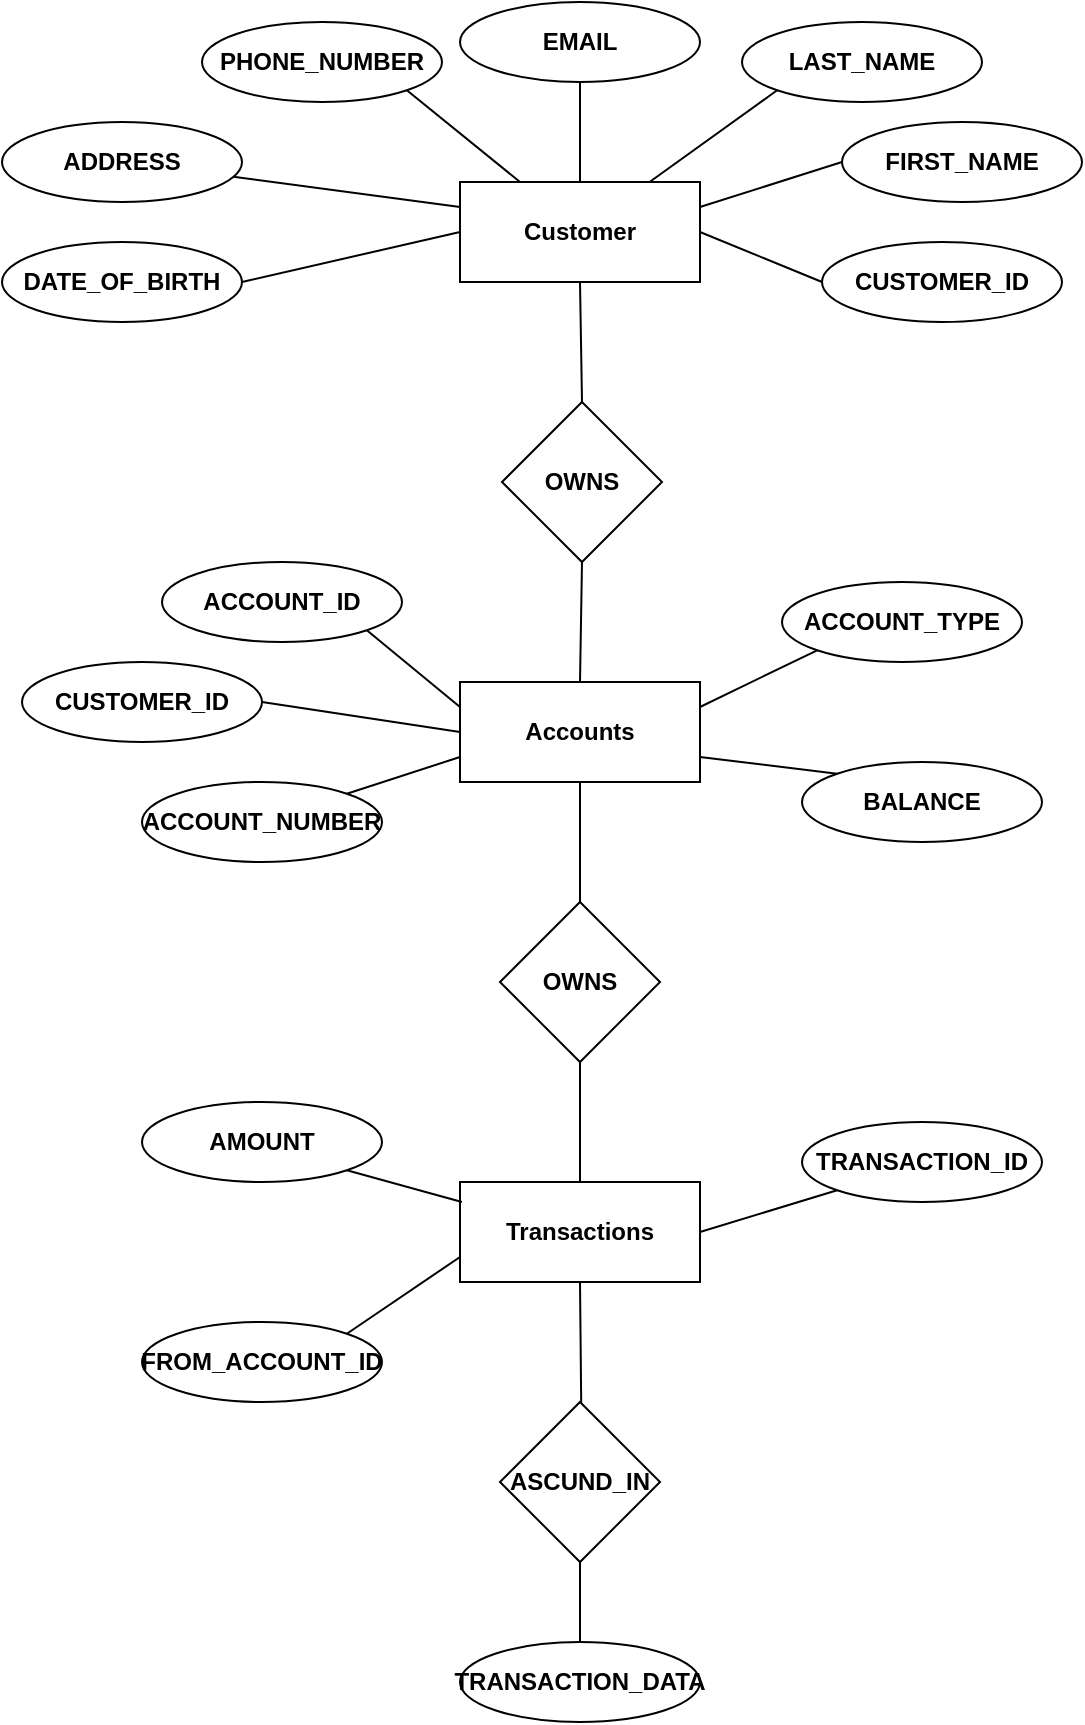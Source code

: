 <mxfile version="27.0.3">
  <diagram name="Page-1" id="MaAb4_bXooZXuClrnvUC">
    <mxGraphModel dx="919" dy="485" grid="1" gridSize="10" guides="1" tooltips="1" connect="1" arrows="1" fold="1" page="1" pageScale="1" pageWidth="850" pageHeight="1100" math="0" shadow="0">
      <root>
        <mxCell id="0" />
        <mxCell id="1" parent="0" />
        <mxCell id="cMbjRfPey_aODaMyMt_t-1" value="&lt;b&gt;Customer&lt;/b&gt;" style="rounded=0;whiteSpace=wrap;html=1;" vertex="1" parent="1">
          <mxGeometry x="359" y="150" width="120" height="50" as="geometry" />
        </mxCell>
        <mxCell id="cMbjRfPey_aODaMyMt_t-2" value="&lt;b&gt;OWNS&lt;/b&gt;" style="rhombus;whiteSpace=wrap;html=1;" vertex="1" parent="1">
          <mxGeometry x="380" y="260" width="80" height="80" as="geometry" />
        </mxCell>
        <mxCell id="cMbjRfPey_aODaMyMt_t-3" value="&lt;b&gt;Accounts&lt;/b&gt;" style="rounded=0;whiteSpace=wrap;html=1;" vertex="1" parent="1">
          <mxGeometry x="359" y="400" width="120" height="50" as="geometry" />
        </mxCell>
        <mxCell id="cMbjRfPey_aODaMyMt_t-4" value="&lt;b&gt;OWNS&lt;/b&gt;" style="rhombus;whiteSpace=wrap;html=1;" vertex="1" parent="1">
          <mxGeometry x="379" y="510" width="80" height="80" as="geometry" />
        </mxCell>
        <mxCell id="cMbjRfPey_aODaMyMt_t-5" value="&lt;b&gt;Transactions&lt;/b&gt;" style="rounded=0;whiteSpace=wrap;html=1;" vertex="1" parent="1">
          <mxGeometry x="359" y="650" width="120" height="50" as="geometry" />
        </mxCell>
        <mxCell id="cMbjRfPey_aODaMyMt_t-6" value="&lt;b&gt;ASCUND_IN&lt;/b&gt;" style="rhombus;whiteSpace=wrap;html=1;" vertex="1" parent="1">
          <mxGeometry x="379" y="760" width="80" height="80" as="geometry" />
        </mxCell>
        <mxCell id="cMbjRfPey_aODaMyMt_t-7" value="&lt;b&gt;LAST_NAME&lt;/b&gt;" style="ellipse;whiteSpace=wrap;html=1;" vertex="1" parent="1">
          <mxGeometry x="500" y="70" width="120" height="40" as="geometry" />
        </mxCell>
        <mxCell id="cMbjRfPey_aODaMyMt_t-8" value="&lt;b&gt;CUSTOMER_ID&lt;/b&gt;" style="ellipse;whiteSpace=wrap;html=1;" vertex="1" parent="1">
          <mxGeometry x="540" y="180" width="120" height="40" as="geometry" />
        </mxCell>
        <mxCell id="cMbjRfPey_aODaMyMt_t-9" value="&lt;b&gt;FIRST_NAME&lt;/b&gt;" style="ellipse;whiteSpace=wrap;html=1;" vertex="1" parent="1">
          <mxGeometry x="550" y="120" width="120" height="40" as="geometry" />
        </mxCell>
        <mxCell id="cMbjRfPey_aODaMyMt_t-10" value="&lt;b&gt;DATE_OF_BIRTH&lt;/b&gt;" style="ellipse;whiteSpace=wrap;html=1;" vertex="1" parent="1">
          <mxGeometry x="130" y="180" width="120" height="40" as="geometry" />
        </mxCell>
        <mxCell id="cMbjRfPey_aODaMyMt_t-11" value="&lt;b&gt;ADDRESS&lt;/b&gt;" style="ellipse;whiteSpace=wrap;html=1;" vertex="1" parent="1">
          <mxGeometry x="130" y="120" width="120" height="40" as="geometry" />
        </mxCell>
        <mxCell id="cMbjRfPey_aODaMyMt_t-12" value="&lt;b&gt;PHONE_NUMBER&lt;/b&gt;" style="ellipse;whiteSpace=wrap;html=1;" vertex="1" parent="1">
          <mxGeometry x="230" y="70" width="120" height="40" as="geometry" />
        </mxCell>
        <mxCell id="cMbjRfPey_aODaMyMt_t-13" value="&lt;b&gt;EMAIL&lt;/b&gt;" style="ellipse;whiteSpace=wrap;html=1;" vertex="1" parent="1">
          <mxGeometry x="359" y="60" width="120" height="40" as="geometry" />
        </mxCell>
        <mxCell id="cMbjRfPey_aODaMyMt_t-14" value="" style="endArrow=none;html=1;rounded=0;entryX=0.5;entryY=1;entryDx=0;entryDy=0;exitX=0.5;exitY=0;exitDx=0;exitDy=0;" edge="1" parent="1" source="cMbjRfPey_aODaMyMt_t-2" target="cMbjRfPey_aODaMyMt_t-1">
          <mxGeometry width="50" height="50" relative="1" as="geometry">
            <mxPoint x="350" y="270" as="sourcePoint" />
            <mxPoint x="400" y="220" as="targetPoint" />
          </mxGeometry>
        </mxCell>
        <mxCell id="cMbjRfPey_aODaMyMt_t-15" value="" style="endArrow=none;html=1;rounded=0;entryX=0;entryY=0.5;entryDx=0;entryDy=0;exitX=1;exitY=0.5;exitDx=0;exitDy=0;" edge="1" parent="1" source="cMbjRfPey_aODaMyMt_t-10" target="cMbjRfPey_aODaMyMt_t-1">
          <mxGeometry width="50" height="50" relative="1" as="geometry">
            <mxPoint x="220" y="340" as="sourcePoint" />
            <mxPoint x="270" y="290" as="targetPoint" />
          </mxGeometry>
        </mxCell>
        <mxCell id="cMbjRfPey_aODaMyMt_t-16" value="" style="endArrow=none;html=1;rounded=0;entryX=0;entryY=0.25;entryDx=0;entryDy=0;" edge="1" parent="1" source="cMbjRfPey_aODaMyMt_t-11" target="cMbjRfPey_aODaMyMt_t-1">
          <mxGeometry width="50" height="50" relative="1" as="geometry">
            <mxPoint x="250" y="190" as="sourcePoint" />
            <mxPoint x="320.711" y="140" as="targetPoint" />
          </mxGeometry>
        </mxCell>
        <mxCell id="cMbjRfPey_aODaMyMt_t-17" value="" style="endArrow=none;html=1;rounded=0;entryX=0.5;entryY=1;entryDx=0;entryDy=0;exitX=0.5;exitY=0;exitDx=0;exitDy=0;" edge="1" parent="1" source="cMbjRfPey_aODaMyMt_t-1" target="cMbjRfPey_aODaMyMt_t-13">
          <mxGeometry width="50" height="50" relative="1" as="geometry">
            <mxPoint x="280" y="300" as="sourcePoint" />
            <mxPoint x="330" y="250" as="targetPoint" />
          </mxGeometry>
        </mxCell>
        <mxCell id="cMbjRfPey_aODaMyMt_t-18" value="" style="endArrow=none;html=1;rounded=0;entryX=1;entryY=1;entryDx=0;entryDy=0;exitX=0.25;exitY=0;exitDx=0;exitDy=0;" edge="1" parent="1" source="cMbjRfPey_aODaMyMt_t-1" target="cMbjRfPey_aODaMyMt_t-12">
          <mxGeometry width="50" height="50" relative="1" as="geometry">
            <mxPoint x="230" y="300" as="sourcePoint" />
            <mxPoint x="280" y="250" as="targetPoint" />
          </mxGeometry>
        </mxCell>
        <mxCell id="cMbjRfPey_aODaMyMt_t-19" value="" style="endArrow=none;html=1;rounded=0;entryX=0;entryY=0.5;entryDx=0;entryDy=0;exitX=1;exitY=0.5;exitDx=0;exitDy=0;" edge="1" parent="1" source="cMbjRfPey_aODaMyMt_t-1" target="cMbjRfPey_aODaMyMt_t-8">
          <mxGeometry width="50" height="50" relative="1" as="geometry">
            <mxPoint x="520" y="330" as="sourcePoint" />
            <mxPoint x="570" y="280" as="targetPoint" />
          </mxGeometry>
        </mxCell>
        <mxCell id="cMbjRfPey_aODaMyMt_t-20" value="" style="endArrow=none;html=1;rounded=0;entryX=0;entryY=1;entryDx=0;entryDy=0;" edge="1" parent="1" source="cMbjRfPey_aODaMyMt_t-1" target="cMbjRfPey_aODaMyMt_t-7">
          <mxGeometry width="50" height="50" relative="1" as="geometry">
            <mxPoint x="510" y="290" as="sourcePoint" />
            <mxPoint x="560" y="240" as="targetPoint" />
          </mxGeometry>
        </mxCell>
        <mxCell id="cMbjRfPey_aODaMyMt_t-21" value="" style="endArrow=none;html=1;rounded=0;exitX=1;exitY=0.25;exitDx=0;exitDy=0;entryX=0;entryY=0.5;entryDx=0;entryDy=0;" edge="1" parent="1" source="cMbjRfPey_aODaMyMt_t-1" target="cMbjRfPey_aODaMyMt_t-9">
          <mxGeometry width="50" height="50" relative="1" as="geometry">
            <mxPoint x="490" y="330" as="sourcePoint" />
            <mxPoint x="540" y="280" as="targetPoint" />
          </mxGeometry>
        </mxCell>
        <mxCell id="cMbjRfPey_aODaMyMt_t-22" value="" style="endArrow=none;html=1;rounded=0;entryX=0.5;entryY=1;entryDx=0;entryDy=0;exitX=0.5;exitY=0;exitDx=0;exitDy=0;" edge="1" parent="1" source="cMbjRfPey_aODaMyMt_t-3" target="cMbjRfPey_aODaMyMt_t-2">
          <mxGeometry width="50" height="50" relative="1" as="geometry">
            <mxPoint x="350" y="420" as="sourcePoint" />
            <mxPoint x="400" y="370" as="targetPoint" />
          </mxGeometry>
        </mxCell>
        <mxCell id="cMbjRfPey_aODaMyMt_t-23" value="" style="endArrow=none;html=1;rounded=0;entryX=0.5;entryY=1;entryDx=0;entryDy=0;exitX=0.5;exitY=0;exitDx=0;exitDy=0;" edge="1" parent="1" source="cMbjRfPey_aODaMyMt_t-4" target="cMbjRfPey_aODaMyMt_t-3">
          <mxGeometry width="50" height="50" relative="1" as="geometry">
            <mxPoint x="430" y="510" as="sourcePoint" />
            <mxPoint x="240" y="500" as="targetPoint" />
          </mxGeometry>
        </mxCell>
        <mxCell id="cMbjRfPey_aODaMyMt_t-24" value="" style="endArrow=none;html=1;rounded=0;entryX=0.5;entryY=1;entryDx=0;entryDy=0;exitX=0.5;exitY=0;exitDx=0;exitDy=0;" edge="1" parent="1" source="cMbjRfPey_aODaMyMt_t-5" target="cMbjRfPey_aODaMyMt_t-4">
          <mxGeometry width="50" height="50" relative="1" as="geometry">
            <mxPoint x="140" y="670" as="sourcePoint" />
            <mxPoint x="190" y="620" as="targetPoint" />
          </mxGeometry>
        </mxCell>
        <mxCell id="cMbjRfPey_aODaMyMt_t-25" value="" style="endArrow=none;html=1;rounded=0;entryX=0.5;entryY=1;entryDx=0;entryDy=0;" edge="1" parent="1">
          <mxGeometry width="50" height="50" relative="1" as="geometry">
            <mxPoint x="419.604" y="760.396" as="sourcePoint" />
            <mxPoint x="419" y="700" as="targetPoint" />
          </mxGeometry>
        </mxCell>
        <mxCell id="cMbjRfPey_aODaMyMt_t-27" value="&lt;b&gt;BALANCE&lt;/b&gt;" style="ellipse;whiteSpace=wrap;html=1;" vertex="1" parent="1">
          <mxGeometry x="530" y="440" width="120" height="40" as="geometry" />
        </mxCell>
        <mxCell id="cMbjRfPey_aODaMyMt_t-28" value="&lt;b&gt;ACCOUNT_TYPE&lt;/b&gt;" style="ellipse;whiteSpace=wrap;html=1;" vertex="1" parent="1">
          <mxGeometry x="520" y="350" width="120" height="40" as="geometry" />
        </mxCell>
        <mxCell id="cMbjRfPey_aODaMyMt_t-29" value="&lt;b&gt;ACCOUNT_NUMBER&lt;/b&gt;" style="ellipse;whiteSpace=wrap;html=1;" vertex="1" parent="1">
          <mxGeometry x="200" y="450" width="120" height="40" as="geometry" />
        </mxCell>
        <mxCell id="cMbjRfPey_aODaMyMt_t-30" value="&lt;b&gt;CUSTOMER_ID&lt;/b&gt;" style="ellipse;whiteSpace=wrap;html=1;" vertex="1" parent="1">
          <mxGeometry x="140" y="390" width="120" height="40" as="geometry" />
        </mxCell>
        <mxCell id="cMbjRfPey_aODaMyMt_t-31" value="&lt;b&gt;ACCOUNT_ID&lt;/b&gt;" style="ellipse;whiteSpace=wrap;html=1;" vertex="1" parent="1">
          <mxGeometry x="210" y="340" width="120" height="40" as="geometry" />
        </mxCell>
        <mxCell id="cMbjRfPey_aODaMyMt_t-32" value="" style="endArrow=none;html=1;rounded=0;entryX=0;entryY=0.25;entryDx=0;entryDy=0;exitX=1;exitY=1;exitDx=0;exitDy=0;" edge="1" parent="1" source="cMbjRfPey_aODaMyMt_t-31" target="cMbjRfPey_aODaMyMt_t-3">
          <mxGeometry width="50" height="50" relative="1" as="geometry">
            <mxPoint x="90" y="540" as="sourcePoint" />
            <mxPoint x="140" y="490" as="targetPoint" />
          </mxGeometry>
        </mxCell>
        <mxCell id="cMbjRfPey_aODaMyMt_t-33" value="" style="endArrow=none;html=1;rounded=0;entryX=0;entryY=0.5;entryDx=0;entryDy=0;exitX=1;exitY=0.5;exitDx=0;exitDy=0;" edge="1" parent="1" source="cMbjRfPey_aODaMyMt_t-30" target="cMbjRfPey_aODaMyMt_t-3">
          <mxGeometry width="50" height="50" relative="1" as="geometry">
            <mxPoint x="140" y="570" as="sourcePoint" />
            <mxPoint x="190" y="520" as="targetPoint" />
          </mxGeometry>
        </mxCell>
        <mxCell id="cMbjRfPey_aODaMyMt_t-34" value="" style="endArrow=none;html=1;rounded=0;entryX=0;entryY=0.75;entryDx=0;entryDy=0;exitX=1;exitY=0;exitDx=0;exitDy=0;" edge="1" parent="1" source="cMbjRfPey_aODaMyMt_t-29" target="cMbjRfPey_aODaMyMt_t-3">
          <mxGeometry width="50" height="50" relative="1" as="geometry">
            <mxPoint x="280" y="570" as="sourcePoint" />
            <mxPoint x="330" y="520" as="targetPoint" />
          </mxGeometry>
        </mxCell>
        <mxCell id="cMbjRfPey_aODaMyMt_t-35" value="" style="endArrow=none;html=1;rounded=0;exitX=1;exitY=0.25;exitDx=0;exitDy=0;entryX=0;entryY=1;entryDx=0;entryDy=0;" edge="1" parent="1" source="cMbjRfPey_aODaMyMt_t-3" target="cMbjRfPey_aODaMyMt_t-28">
          <mxGeometry width="50" height="50" relative="1" as="geometry">
            <mxPoint x="510" y="330" as="sourcePoint" />
            <mxPoint x="560" y="280" as="targetPoint" />
          </mxGeometry>
        </mxCell>
        <mxCell id="cMbjRfPey_aODaMyMt_t-36" value="" style="endArrow=none;html=1;rounded=0;entryX=0;entryY=0;entryDx=0;entryDy=0;exitX=1;exitY=0.75;exitDx=0;exitDy=0;" edge="1" parent="1" source="cMbjRfPey_aODaMyMt_t-3" target="cMbjRfPey_aODaMyMt_t-27">
          <mxGeometry width="50" height="50" relative="1" as="geometry">
            <mxPoint x="460" y="520" as="sourcePoint" />
            <mxPoint x="510" y="470" as="targetPoint" />
          </mxGeometry>
        </mxCell>
        <mxCell id="cMbjRfPey_aODaMyMt_t-39" value="&lt;b&gt;FROM_ACCOUNT_ID&lt;/b&gt;" style="ellipse;whiteSpace=wrap;html=1;" vertex="1" parent="1">
          <mxGeometry x="200" y="720" width="120" height="40" as="geometry" />
        </mxCell>
        <mxCell id="cMbjRfPey_aODaMyMt_t-40" value="&lt;b&gt;AMOUNT&lt;/b&gt;" style="ellipse;whiteSpace=wrap;html=1;" vertex="1" parent="1">
          <mxGeometry x="200" y="610" width="120" height="40" as="geometry" />
        </mxCell>
        <mxCell id="cMbjRfPey_aODaMyMt_t-41" value="&lt;b&gt;TRANSACTION_ID&lt;/b&gt;" style="ellipse;whiteSpace=wrap;html=1;" vertex="1" parent="1">
          <mxGeometry x="530" y="620" width="120" height="40" as="geometry" />
        </mxCell>
        <mxCell id="cMbjRfPey_aODaMyMt_t-42" value="&lt;b&gt;TRANSACTION_DATA&lt;/b&gt;" style="ellipse;whiteSpace=wrap;html=1;" vertex="1" parent="1">
          <mxGeometry x="359" y="880" width="120" height="40" as="geometry" />
        </mxCell>
        <mxCell id="cMbjRfPey_aODaMyMt_t-43" value="" style="endArrow=none;html=1;rounded=0;entryX=0.5;entryY=1;entryDx=0;entryDy=0;exitX=0.5;exitY=0;exitDx=0;exitDy=0;" edge="1" parent="1" source="cMbjRfPey_aODaMyMt_t-42" target="cMbjRfPey_aODaMyMt_t-6">
          <mxGeometry width="50" height="50" relative="1" as="geometry">
            <mxPoint x="240" y="880" as="sourcePoint" />
            <mxPoint x="290" y="830" as="targetPoint" />
          </mxGeometry>
        </mxCell>
        <mxCell id="cMbjRfPey_aODaMyMt_t-44" value="" style="endArrow=none;html=1;rounded=0;entryX=0.008;entryY=0.2;entryDx=0;entryDy=0;exitX=1;exitY=1;exitDx=0;exitDy=0;entryPerimeter=0;" edge="1" parent="1" source="cMbjRfPey_aODaMyMt_t-40" target="cMbjRfPey_aODaMyMt_t-5">
          <mxGeometry width="50" height="50" relative="1" as="geometry">
            <mxPoint x="270" y="660" as="sourcePoint" />
            <mxPoint x="320" y="610" as="targetPoint" />
          </mxGeometry>
        </mxCell>
        <mxCell id="cMbjRfPey_aODaMyMt_t-45" value="" style="endArrow=none;html=1;rounded=0;entryX=0;entryY=0.75;entryDx=0;entryDy=0;exitX=1;exitY=0;exitDx=0;exitDy=0;" edge="1" parent="1" source="cMbjRfPey_aODaMyMt_t-39" target="cMbjRfPey_aODaMyMt_t-5">
          <mxGeometry width="50" height="50" relative="1" as="geometry">
            <mxPoint x="280" y="850" as="sourcePoint" />
            <mxPoint x="330" y="800" as="targetPoint" />
          </mxGeometry>
        </mxCell>
        <mxCell id="cMbjRfPey_aODaMyMt_t-46" value="" style="endArrow=none;html=1;rounded=0;entryX=0;entryY=1;entryDx=0;entryDy=0;exitX=1;exitY=0.5;exitDx=0;exitDy=0;" edge="1" parent="1" source="cMbjRfPey_aODaMyMt_t-5" target="cMbjRfPey_aODaMyMt_t-41">
          <mxGeometry width="50" height="50" relative="1" as="geometry">
            <mxPoint x="450" y="780" as="sourcePoint" />
            <mxPoint x="500" y="730" as="targetPoint" />
          </mxGeometry>
        </mxCell>
      </root>
    </mxGraphModel>
  </diagram>
</mxfile>
